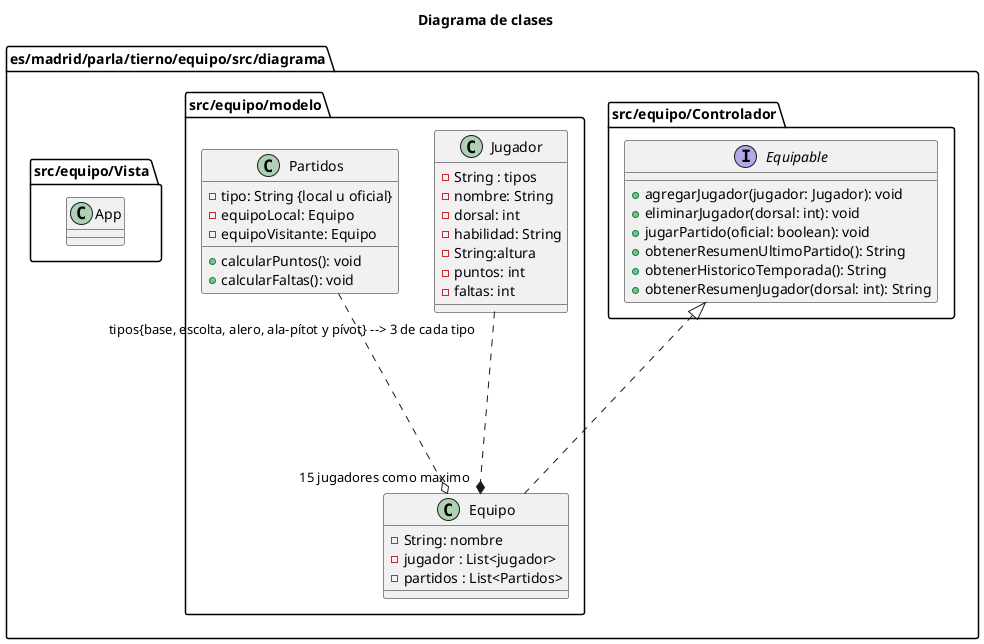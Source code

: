 @startuml a
title "Diagrama de clases"

package es/madrid/parla/tierno/equipo/src/diagrama{
    package src/equipo/Controlador{
        
        interface Equipable{
            + agregarJugador(jugador: Jugador): void
            + eliminarJugador(dorsal: int): void
            + jugarPartido(oficial: boolean): void
            + obtenerResumenUltimoPartido(): String
            + obtenerHistoricoTemporada(): String
            + obtenerResumenJugador(dorsal: int): String
        }

    }


    package src/equipo/modelo{
        class Equipo{
            - String: nombre
            - jugador : List<jugador> 
            - partidos : List<Partidos>
        }

        
        class Jugador{
            - String : tipos
            - nombre: String
            - dorsal: int
            - habilidad: String
            - String:altura
            - puntos: int
            - faltas: int
        }

        class Partidos{

            - tipo: String {local u oficial}
            - equipoLocal: Equipo
            - equipoVisitante: Equipo

            + calcularPuntos(): void
            + calcularFaltas(): void


        }


    }


    package src/equipo/Vista{
        class App {}

    }


    Equipable <|.... Equipo
    Jugador "tipos{base, escolta, alero, ala-pítot y pívot} --> 3 de cada tipo "....* "15 jugadores como maximo" Equipo 
    Partidos ....o Equipo


}

@enduml